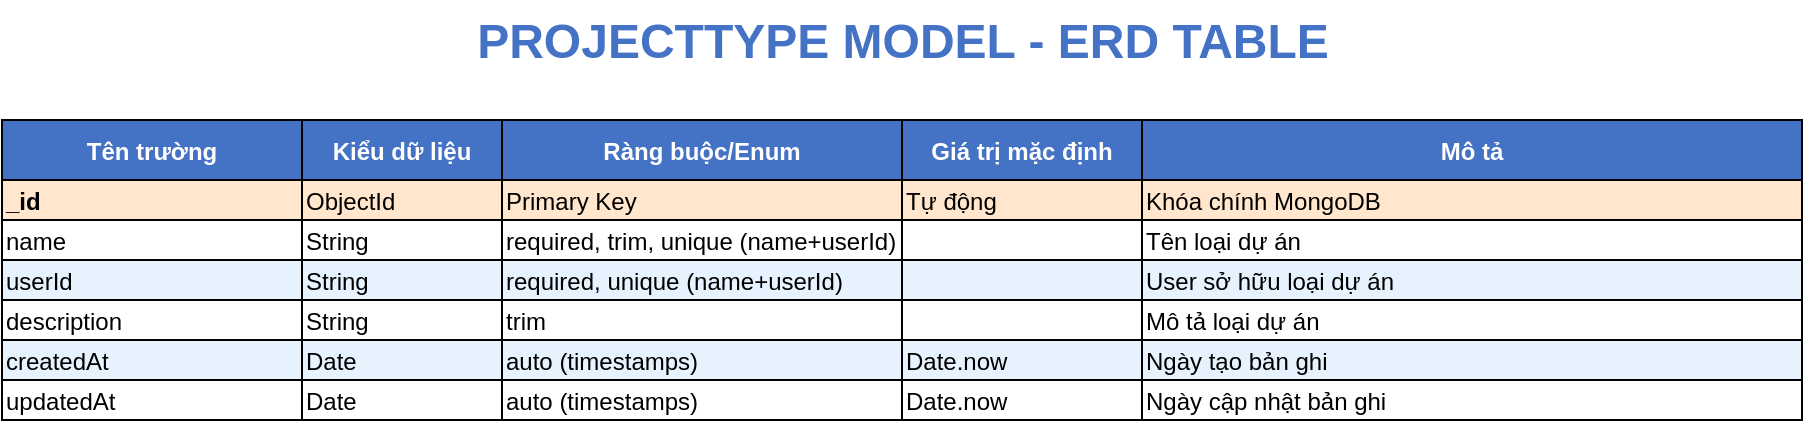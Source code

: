 <mxfile>
  <diagram name="ProjectType Model Table ERD" id="projectType-model-table-erd">
    <mxGraphModel dx="692" dy="402" grid="1" gridSize="10" guides="1" tooltips="1" connect="1" arrows="1" fold="1" page="1" pageScale="1" pageWidth="900" pageHeight="170" math="0" shadow="0">
      <root>
        <mxCell id="0" />
        <mxCell id="1" parent="0" />
        <!-- Tiêu đề lớn -->
        <mxCell id="bigTitle" value="PROJECTTYPE MODEL - ERD TABLE" style="text;html=1;strokeColor=none;fillColor=none;align=center;fontSize=24;fontStyle=1;fontColor=#4472C4;" parent="1" vertex="1">
          <mxGeometry x="50" y="20" width="900" height="50" as="geometry" />
        </mxCell>
        <!-- Bảng ERD -->
        <mxCell id="projectTypeTable" value="" style="shape=table;startSize=0;container=1;collapsible=0;childLayout=tableLayout;fixedRows=1;rowLines=0;fontStyle=1;align=center;resizeLast=1;strokeColor=#000000;fillColor=#ffffff;" parent="1" vertex="1">
          <mxGeometry x="50" y="80" width="900" height="70" as="geometry" />
        </mxCell>
        <!-- Header -->
        <mxCell id="header" value="" style="shape=tableRow;horizontal=0;fillColor=#4472C4;strokeColor=#000000;" parent="projectTypeTable" vertex="1">
          <mxGeometry width="900" height="30" as="geometry" />
        </mxCell>
        <mxCell id="h1" value="Tên trường" style="shape=partialRectangle;connectable=0;fillColor=#4472C4;align=center;fontStyle=1;fontSize=12;fontColor=#ffffff;" parent="header" vertex="1"><mxGeometry width="150" height="30" as="geometry" /></mxCell>
        <mxCell id="h2" value="Kiểu dữ liệu" style="shape=partialRectangle;connectable=0;fillColor=#4472C4;align=center;fontStyle=1;fontSize=12;fontColor=#ffffff;" parent="header" vertex="1"><mxGeometry x="150" width="100" height="30" as="geometry" /></mxCell>
        <mxCell id="h3" value="Ràng buộc/Enum" style="shape=partialRectangle;connectable=0;fillColor=#4472C4;align=center;fontStyle=1;fontSize=12;fontColor=#ffffff;" parent="header" vertex="1"><mxGeometry x="250" width="200" height="30" as="geometry" /></mxCell>
        <mxCell id="h4" value="Giá trị mặc định" style="shape=partialRectangle;connectable=0;fillColor=#4472C4;align=center;fontStyle=1;fontSize=12;fontColor=#ffffff;" parent="header" vertex="1"><mxGeometry x="450" width="120" height="30" as="geometry" /></mxCell>
        <mxCell id="h5" value="Mô tả" style="shape=partialRectangle;connectable=0;fillColor=#4472C4;align=center;fontStyle=1;fontSize=12;fontColor=#ffffff;" parent="header" vertex="1"><mxGeometry x="570" width="330" height="30" as="geometry" /></mxCell>
        <!-- _id -->
        <mxCell id="row1" value="" style="shape=tableRow;horizontal=0;fillColor=#FFE6CC;strokeColor=#000000;" parent="projectTypeTable" vertex="1"><mxGeometry y="30" width="900" height="20" as="geometry" /></mxCell>
        <mxCell id="r1c1" value="_id" style="shape=partialRectangle;connectable=0;fillColor=#FFE6CC;align=left;fontStyle=1;" parent="row1" vertex="1"><mxGeometry width="150" height="20" as="geometry" /></mxCell>
        <mxCell id="r1c2" value="ObjectId" style="shape=partialRectangle;connectable=0;fillColor=#FFE6CC;align=left;" parent="row1" vertex="1"><mxGeometry x="150" width="100" height="20" as="geometry" /></mxCell>
        <mxCell id="r1c3" value="Primary Key" style="shape=partialRectangle;connectable=0;fillColor=#FFE6CC;align=left;" parent="row1" vertex="1"><mxGeometry x="250" width="200" height="20" as="geometry" /></mxCell>
        <mxCell id="r1c4" value="Tự động" style="shape=partialRectangle;connectable=0;fillColor=#FFE6CC;align=left;" parent="row1" vertex="1"><mxGeometry x="450" width="120" height="20" as="geometry" /></mxCell>
        <mxCell id="r1c5" value="Khóa chính MongoDB" style="shape=partialRectangle;connectable=0;fillColor=#FFE6CC;align=left;" parent="row1" vertex="1"><mxGeometry x="570" width="330" height="20" as="geometry" /></mxCell>
        <!-- name -->
        <mxCell id="row2" value="" style="shape=tableRow;horizontal=0;fillColor=#ffffff;strokeColor=#000000;" parent="projectTypeTable" vertex="1"><mxGeometry y="50" width="900" height="20" as="geometry" /></mxCell>
        <mxCell id="r2c1" value="name" style="shape=partialRectangle;connectable=0;fillColor=#ffffff;align=left;" parent="row2" vertex="1"><mxGeometry width="150" height="20" as="geometry" /></mxCell>
        <mxCell id="r2c2" value="String" style="shape=partialRectangle;connectable=0;fillColor=#ffffff;align=left;" parent="row2" vertex="1"><mxGeometry x="150" width="100" height="20" as="geometry" /></mxCell>
        <mxCell id="r2c3" value="required, trim, unique (name+userId)" style="shape=partialRectangle;connectable=0;fillColor=#ffffff;align=left;" parent="row2" vertex="1"><mxGeometry x="250" width="200" height="20" as="geometry" /></mxCell>
        <mxCell id="r2c4" value="" style="shape=partialRectangle;connectable=0;fillColor=#ffffff;align=left;" parent="row2" vertex="1"><mxGeometry x="450" width="120" height="20" as="geometry" /></mxCell>
        <mxCell id="r2c5" value="Tên loại dự án" style="shape=partialRectangle;connectable=0;fillColor=#ffffff;align=left;" parent="row2" vertex="1"><mxGeometry x="570" width="330" height="20" as="geometry" /></mxCell>
        <!-- userId -->
        <mxCell id="row3" value="" style="shape=tableRow;horizontal=0;fillColor=#E6F3FF;strokeColor=#000000;" parent="projectTypeTable" vertex="1"><mxGeometry y="70" width="900" height="20" as="geometry" /></mxCell>
        <mxCell id="r3c1" value="userId" style="shape=partialRectangle;connectable=0;fillColor=#E6F3FF;align=left;" parent="row3" vertex="1"><mxGeometry width="150" height="20" as="geometry" /></mxCell>
        <mxCell id="r3c2" value="String" style="shape=partialRectangle;connectable=0;fillColor=#E6F3FF;align=left;" parent="row3" vertex="1"><mxGeometry x="150" width="100" height="20" as="geometry" /></mxCell>
        <mxCell id="r3c3" value="required, unique (name+userId)" style="shape=partialRectangle;connectable=0;fillColor=#E6F3FF;align=left;" parent="row3" vertex="1"><mxGeometry x="250" width="200" height="20" as="geometry" /></mxCell>
        <mxCell id="r3c4" value="" style="shape=partialRectangle;connectable=0;fillColor=#E6F3FF;align=left;" parent="row3" vertex="1"><mxGeometry x="450" width="120" height="20" as="geometry" /></mxCell>
        <mxCell id="r3c5" value="User sở hữu loại dự án" style="shape=partialRectangle;connectable=0;fillColor=#E6F3FF;align=left;" parent="row3" vertex="1"><mxGeometry x="570" width="330" height="20" as="geometry" /></mxCell>
        <!-- description -->
        <mxCell id="row4" value="" style="shape=tableRow;horizontal=0;fillColor=#ffffff;strokeColor=#000000;" parent="projectTypeTable" vertex="1"><mxGeometry y="90" width="900" height="20" as="geometry" /></mxCell>
        <mxCell id="r4c1" value="description" style="shape=partialRectangle;connectable=0;fillColor=#ffffff;align=left;" parent="row4" vertex="1"><mxGeometry width="150" height="20" as="geometry" /></mxCell>
        <mxCell id="r4c2" value="String" style="shape=partialRectangle;connectable=0;fillColor=#ffffff;align=left;" parent="row4" vertex="1"><mxGeometry x="150" width="100" height="20" as="geometry" /></mxCell>
        <mxCell id="r4c3" value="trim" style="shape=partialRectangle;connectable=0;fillColor=#ffffff;align=left;" parent="row4" vertex="1"><mxGeometry x="250" width="200" height="20" as="geometry" /></mxCell>
        <mxCell id="r4c4" value="" style="shape=partialRectangle;connectable=0;fillColor=#ffffff;align=left;" parent="row4" vertex="1"><mxGeometry x="450" width="120" height="20" as="geometry" /></mxCell>
        <mxCell id="r4c5" value="Mô tả loại dự án" style="shape=partialRectangle;connectable=0;fillColor=#ffffff;align=left;" parent="row4" vertex="1"><mxGeometry x="570" width="330" height="20" as="geometry" /></mxCell>
        <!-- createdAt -->
        <mxCell id="row5" value="" style="shape=tableRow;horizontal=0;fillColor=#E6F3FF;strokeColor=#000000;" parent="projectTypeTable" vertex="1"><mxGeometry y="110" width="900" height="20" as="geometry" /></mxCell>
        <mxCell id="r5c1" value="createdAt" style="shape=partialRectangle;connectable=0;fillColor=#E6F3FF;align=left;" parent="row5" vertex="1"><mxGeometry width="150" height="20" as="geometry" /></mxCell>
        <mxCell id="r5c2" value="Date" style="shape=partialRectangle;connectable=0;fillColor=#E6F3FF;align=left;" parent="row5" vertex="1"><mxGeometry x="150" width="100" height="20" as="geometry" /></mxCell>
        <mxCell id="r5c3" value="auto (timestamps)" style="shape=partialRectangle;connectable=0;fillColor=#E6F3FF;align=left;" parent="row5" vertex="1"><mxGeometry x="250" width="200" height="20" as="geometry" /></mxCell>
        <mxCell id="r5c4" value="Date.now" style="shape=partialRectangle;connectable=0;fillColor=#E6F3FF;align=left;" parent="row5" vertex="1"><mxGeometry x="450" width="120" height="20" as="geometry" /></mxCell>
        <mxCell id="r5c5" value="Ngày tạo bản ghi" style="shape=partialRectangle;connectable=0;fillColor=#E6F3FF;align=left;" parent="row5" vertex="1"><mxGeometry x="570" width="330" height="20" as="geometry" /></mxCell>
        <!-- updatedAt -->
        <mxCell id="row6" value="" style="shape=tableRow;horizontal=0;fillColor=#ffffff;strokeColor=#000000;" parent="projectTypeTable" vertex="1"><mxGeometry y="130" width="900" height="20" as="geometry" /></mxCell>
        <mxCell id="r6c1" value="updatedAt" style="shape=partialRectangle;connectable=0;fillColor=#ffffff;align=left;" parent="row6" vertex="1"><mxGeometry width="150" height="20" as="geometry" /></mxCell>
        <mxCell id="r6c2" value="Date" style="shape=partialRectangle;connectable=0;fillColor=#ffffff;align=left;" parent="row6" vertex="1"><mxGeometry x="150" width="100" height="20" as="geometry" /></mxCell>
        <mxCell id="r6c3" value="auto (timestamps)" style="shape=partialRectangle;connectable=0;fillColor=#ffffff;align=left;" parent="row6" vertex="1"><mxGeometry x="250" width="200" height="20" as="geometry" /></mxCell>
        <mxCell id="r6c4" value="Date.now" style="shape=partialRectangle;connectable=0;fillColor=#ffffff;align=left;" parent="row6" vertex="1"><mxGeometry x="450" width="120" height="20" as="geometry" /></mxCell>
        <mxCell id="r6c5" value="Ngày cập nhật bản ghi" style="shape=partialRectangle;connectable=0;fillColor=#ffffff;align=left;" parent="row6" vertex="1"><mxGeometry x="570" width="330" height="20" as="geometry" /></mxCell>
      </root>
    </mxGraphModel>
  </diagram>
</mxfile>
